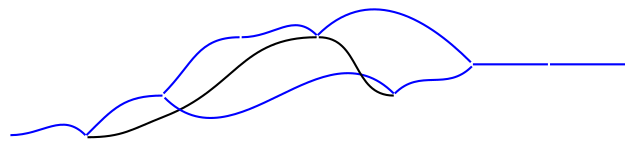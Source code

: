 digraph graph_curve_sample32 {
	graph [layout=dot overlap=false rankdir=LR ratio=fill splines=true]
	edge [color=blue dir=none weight=2]
	subgraph head {
		graph [layout=dot rank=source rankdir=LR]
		1 [label="" color=white height=0 image="C:\Users\57725\Desktop\work\component\I.png" shape=box width=0]
	}
	C1 [label="" color=white height=0 image="C:\Users\57725\Desktop\work\component\C.png" shape=box width=0]
	1:e -> C1:nw [color=blue]
	S1 [label="" color=white height=0 image="C:\Users\57725\Desktop\work\component\S.png" shape=box width=0]
	H1 [label="" color=white height=0 image="C:\Users\57725\Desktop\work\component\H.png" shape=box width=0]
	S1:ne -> H1:w [color=blue]
	M1 [label="" color=white height=0 image="C:\Users\57725\Desktop\work\component\M.png" shape=box width=0]
	H2 [label="" color=white height=0 image="C:\Users\57725\Desktop\work\component\H.png" shape=box width=0]
	M1:e -> H2:w [color=blue]
	C1 [label="" color=white height=0 image="C:\Users\57725\Desktop\work\component\C.png" shape=box width=0]
	S1 [label="" color=white height=0 image="C:\Users\57725\Desktop\work\component\S.png" shape=box width=0]
	C1:ne -> S1:w [color=blue]
	T1 [label="" color=white height=0 image="C:\Users\57725\Desktop\work\component\T.png" shape=box width=0]
	M1 [label="" color=white height=0 image="C:\Users\57725\Desktop\work\component\M.png" shape=box width=0]
	T1:ne -> M1:nw [color=blue]
	C2 [label="" color=white height=0 image="C:\Users\57725\Desktop\work\component\C.png" shape=box width=0]
	M1 [label="" color=white height=0 image="C:\Users\57725\Desktop\work\component\M.png" shape=box width=0]
	C2:ne -> M1:sw [color=blue]
	S1 [label="" color=white height=0 image="C:\Users\57725\Desktop\work\component\S.png" shape=box width=0]
	C2 [label="" color=white height=0 image="C:\Users\57725\Desktop\work\component\C.png" shape=box width=0]
	S1:se -> C2:nw [color=blue]
	T1 [label="" color=white height=0 image="C:\Users\57725\Desktop\work\component\T.png" shape=box width=0]
	C2 [label="" color=white height=0 image="C:\Users\57725\Desktop\work\component\C.png" shape=box width=0]
	T1:e -> C2:w [color=black]
	H1 [label="" color=white height=0 image="C:\Users\57725\Desktop\work\component\H.png" shape=box width=0]
	T1 [label="" color=white height=0 image="C:\Users\57725\Desktop\work\component\T.png" shape=box width=0]
	H1:e -> T1:nw [color=blue]
	C1 [label="" color=white height=0 image="C:\Users\57725\Desktop\work\component\C.png" shape=box width=0]
	T1 [label="" color=white height=0 image="C:\Users\57725\Desktop\work\component\T.png" shape=box width=0]
	C1:e -> T1:w [color=black]
	H2 [label="" color=white height=0 image="C:\Users\57725\Desktop\work\component\H.png" shape=box width=0]
	N1 [label="" color=white height=0 image="C:\Users\57725\Desktop\work\component\N.png" shape=box width=0]
	H2:e -> N1:w [color=blue]
}
